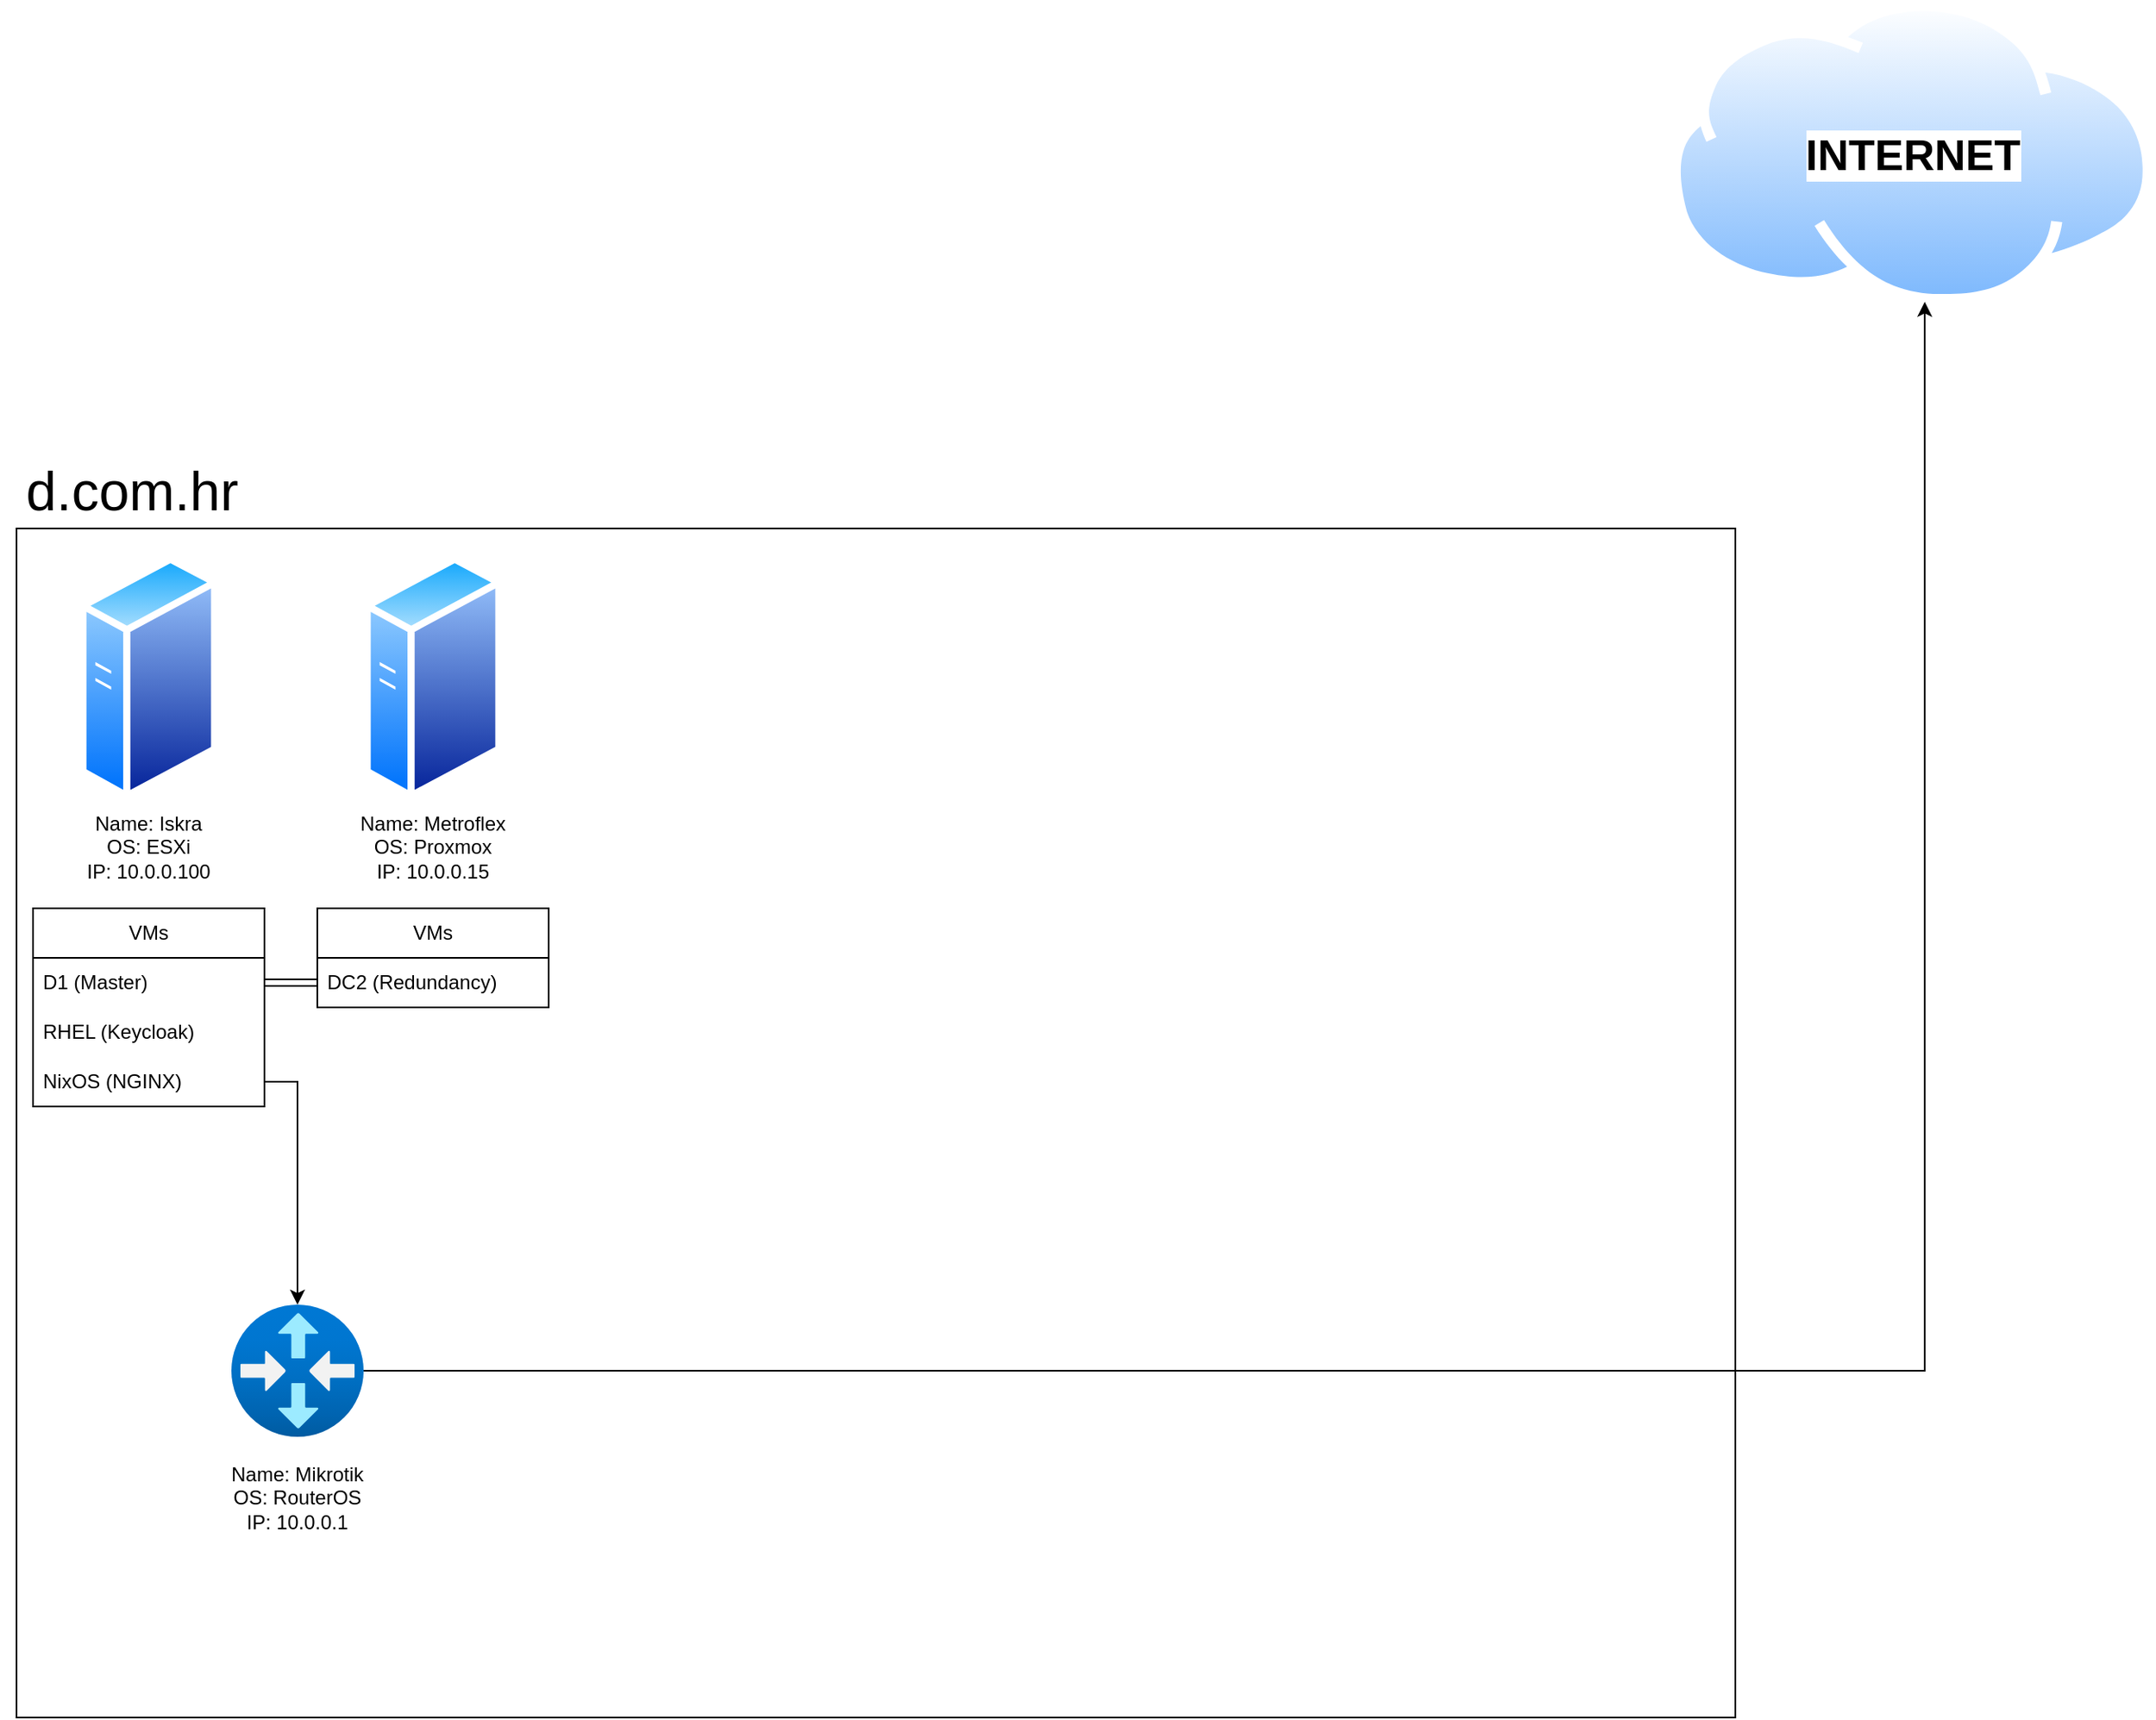 <mxfile version="25.0.3">
  <diagram name="Page-1" id="iaIFJIXBgVTrJfoHt4K9">
    <mxGraphModel dx="2066" dy="1143" grid="1" gridSize="10" guides="1" tooltips="1" connect="1" arrows="1" fold="1" page="1" pageScale="1" pageWidth="1600" pageHeight="1200" math="0" shadow="0">
      <root>
        <mxCell id="0" />
        <mxCell id="1" parent="0" />
        <mxCell id="Asr2E2KB3ToAg5dMWEB5-1" value="&lt;font style=&quot;font-size: 26px;&quot;&gt;&lt;b&gt;INTERNET&lt;/b&gt;&lt;/font&gt;" style="image;aspect=fixed;perimeter=ellipsePerimeter;html=1;align=center;shadow=0;dashed=0;spacingTop=3;image=img/lib/active_directory/internet_cloud.svg;labelPosition=center;verticalLabelPosition=middle;verticalAlign=middle;" vertex="1" parent="1">
          <mxGeometry x="1200" y="100" width="293.33" height="184.8" as="geometry" />
        </mxCell>
        <mxCell id="Asr2E2KB3ToAg5dMWEB5-2" value="" style="rounded=0;whiteSpace=wrap;html=1;labelBorderColor=none;fontColor=none;noLabel=1;fillColor=none;" vertex="1" parent="1">
          <mxGeometry x="200" y="420" width="1040" height="720" as="geometry" />
        </mxCell>
        <mxCell id="Asr2E2KB3ToAg5dMWEB5-3" value="&lt;font style=&quot;font-size: 33px; line-height: 160%;&quot;&gt;d&lt;span style=&quot;background-color: initial;&quot;&gt;.com.hr&lt;/span&gt;&lt;/font&gt;" style="text;html=1;align=center;verticalAlign=middle;whiteSpace=wrap;rounded=0;" vertex="1" parent="1">
          <mxGeometry x="190" y="360" width="160" height="75.2" as="geometry" />
        </mxCell>
        <mxCell id="Asr2E2KB3ToAg5dMWEB5-4" value="" style="image;aspect=fixed;perimeter=ellipsePerimeter;html=1;align=center;shadow=0;dashed=0;spacingTop=3;image=img/lib/active_directory/generic_server.svg;" vertex="1" parent="1">
          <mxGeometry x="238" y="435.2" width="84" height="150" as="geometry" />
        </mxCell>
        <mxCell id="Asr2E2KB3ToAg5dMWEB5-5" value="" style="image;aspect=fixed;perimeter=ellipsePerimeter;html=1;align=center;shadow=0;dashed=0;spacingTop=3;image=img/lib/active_directory/generic_server.svg;" vertex="1" parent="1">
          <mxGeometry x="410" y="435.2" width="84" height="150" as="geometry" />
        </mxCell>
        <mxCell id="Asr2E2KB3ToAg5dMWEB5-6" value="Name: Iskra&lt;div&gt;OS: ESXi&lt;/div&gt;&lt;div&gt;IP: 10.0.0.100&lt;/div&gt;" style="text;html=1;align=center;verticalAlign=middle;whiteSpace=wrap;rounded=0;" vertex="1" parent="1">
          <mxGeometry x="235" y="585.2" width="90" height="54.8" as="geometry" />
        </mxCell>
        <mxCell id="Asr2E2KB3ToAg5dMWEB5-7" value="Name: Metroflex&lt;div&gt;OS: Proxmox&lt;/div&gt;&lt;div&gt;IP: 10.0.0.15&lt;/div&gt;" style="text;html=1;align=center;verticalAlign=middle;whiteSpace=wrap;rounded=0;" vertex="1" parent="1">
          <mxGeometry x="399" y="585.2" width="106" height="54.8" as="geometry" />
        </mxCell>
        <mxCell id="Asr2E2KB3ToAg5dMWEB5-8" value="VMs" style="swimlane;fontStyle=0;childLayout=stackLayout;horizontal=1;startSize=30;horizontalStack=0;resizeParent=1;resizeParentMax=0;resizeLast=0;collapsible=1;marginBottom=0;whiteSpace=wrap;html=1;" vertex="1" parent="1">
          <mxGeometry x="382" y="650" width="140" height="60" as="geometry" />
        </mxCell>
        <mxCell id="Asr2E2KB3ToAg5dMWEB5-9" value="DC2 (Redundancy)" style="text;strokeColor=none;fillColor=none;align=left;verticalAlign=middle;spacingLeft=4;spacingRight=4;overflow=hidden;points=[[0,0.5],[1,0.5]];portConstraint=eastwest;rotatable=0;whiteSpace=wrap;html=1;" vertex="1" parent="Asr2E2KB3ToAg5dMWEB5-8">
          <mxGeometry y="30" width="140" height="30" as="geometry" />
        </mxCell>
        <mxCell id="Asr2E2KB3ToAg5dMWEB5-16" value="VMs" style="swimlane;fontStyle=0;childLayout=stackLayout;horizontal=1;startSize=30;horizontalStack=0;resizeParent=1;resizeParentMax=0;resizeLast=0;collapsible=1;marginBottom=0;whiteSpace=wrap;html=1;" vertex="1" parent="1">
          <mxGeometry x="210" y="650" width="140" height="120" as="geometry" />
        </mxCell>
        <mxCell id="Asr2E2KB3ToAg5dMWEB5-17" value="D1 (Master)" style="text;strokeColor=none;fillColor=none;align=left;verticalAlign=middle;spacingLeft=4;spacingRight=4;overflow=hidden;points=[[0,0.5],[1,0.5]];portConstraint=eastwest;rotatable=0;whiteSpace=wrap;html=1;" vertex="1" parent="Asr2E2KB3ToAg5dMWEB5-16">
          <mxGeometry y="30" width="140" height="30" as="geometry" />
        </mxCell>
        <mxCell id="Asr2E2KB3ToAg5dMWEB5-18" value="RHEL (Keycloak)" style="text;strokeColor=none;fillColor=none;align=left;verticalAlign=middle;spacingLeft=4;spacingRight=4;overflow=hidden;points=[[0,0.5],[1,0.5]];portConstraint=eastwest;rotatable=0;whiteSpace=wrap;html=1;" vertex="1" parent="Asr2E2KB3ToAg5dMWEB5-16">
          <mxGeometry y="60" width="140" height="30" as="geometry" />
        </mxCell>
        <mxCell id="Asr2E2KB3ToAg5dMWEB5-19" value="NixOS (NGINX)" style="text;strokeColor=none;fillColor=none;align=left;verticalAlign=middle;spacingLeft=4;spacingRight=4;overflow=hidden;points=[[0,0.5],[1,0.5]];portConstraint=eastwest;rotatable=0;whiteSpace=wrap;html=1;" vertex="1" parent="Asr2E2KB3ToAg5dMWEB5-16">
          <mxGeometry y="90" width="140" height="30" as="geometry" />
        </mxCell>
        <mxCell id="Asr2E2KB3ToAg5dMWEB5-21" style="rounded=0;orthogonalLoop=1;jettySize=auto;html=1;shape=link;" edge="1" parent="1" source="Asr2E2KB3ToAg5dMWEB5-17" target="Asr2E2KB3ToAg5dMWEB5-9">
          <mxGeometry relative="1" as="geometry" />
        </mxCell>
        <mxCell id="Asr2E2KB3ToAg5dMWEB5-23" value="" style="image;aspect=fixed;html=1;points=[];align=center;fontSize=12;image=img/lib/azure2/networking/Virtual_Router.svg;" vertex="1" parent="1">
          <mxGeometry x="330" y="890" width="80" height="80" as="geometry" />
        </mxCell>
        <mxCell id="Asr2E2KB3ToAg5dMWEB5-24" value="Name: Mikrotik&lt;div&gt;OS: RouterOS&lt;/div&gt;&lt;div&gt;IP: 10.0.0.1&lt;/div&gt;" style="text;html=1;align=center;verticalAlign=middle;whiteSpace=wrap;rounded=0;" vertex="1" parent="1">
          <mxGeometry x="317" y="980" width="106" height="54.8" as="geometry" />
        </mxCell>
        <mxCell id="Asr2E2KB3ToAg5dMWEB5-25" style="edgeStyle=orthogonalEdgeStyle;rounded=0;orthogonalLoop=1;jettySize=auto;html=1;" edge="1" parent="1" source="Asr2E2KB3ToAg5dMWEB5-19" target="Asr2E2KB3ToAg5dMWEB5-23">
          <mxGeometry relative="1" as="geometry" />
        </mxCell>
        <mxCell id="Asr2E2KB3ToAg5dMWEB5-26" style="edgeStyle=orthogonalEdgeStyle;rounded=0;orthogonalLoop=1;jettySize=auto;html=1;entryX=0.527;entryY=0.989;entryDx=0;entryDy=0;entryPerimeter=0;" edge="1" parent="1" source="Asr2E2KB3ToAg5dMWEB5-23" target="Asr2E2KB3ToAg5dMWEB5-1">
          <mxGeometry relative="1" as="geometry" />
        </mxCell>
      </root>
    </mxGraphModel>
  </diagram>
</mxfile>
